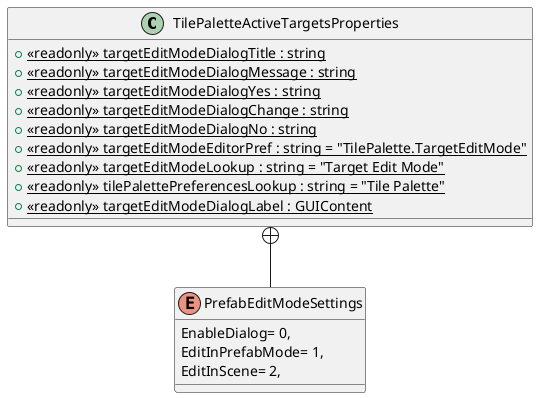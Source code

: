 @startuml
class TilePaletteActiveTargetsProperties {
    + {static} <<readonly>> targetEditModeDialogTitle : string
    + {static} <<readonly>> targetEditModeDialogMessage : string
    + {static} <<readonly>> targetEditModeDialogYes : string
    + {static} <<readonly>> targetEditModeDialogChange : string
    + {static} <<readonly>> targetEditModeDialogNo : string
    + {static} <<readonly>> targetEditModeEditorPref : string = "TilePalette.TargetEditMode"
    + {static} <<readonly>> targetEditModeLookup : string = "Target Edit Mode"
    + {static} <<readonly>> tilePalettePreferencesLookup : string = "Tile Palette"
    + {static} <<readonly>> targetEditModeDialogLabel : GUIContent
}
enum PrefabEditModeSettings {
    EnableDialog= 0,
    EditInPrefabMode= 1,
    EditInScene= 2,
}
TilePaletteActiveTargetsProperties +-- PrefabEditModeSettings
@enduml
